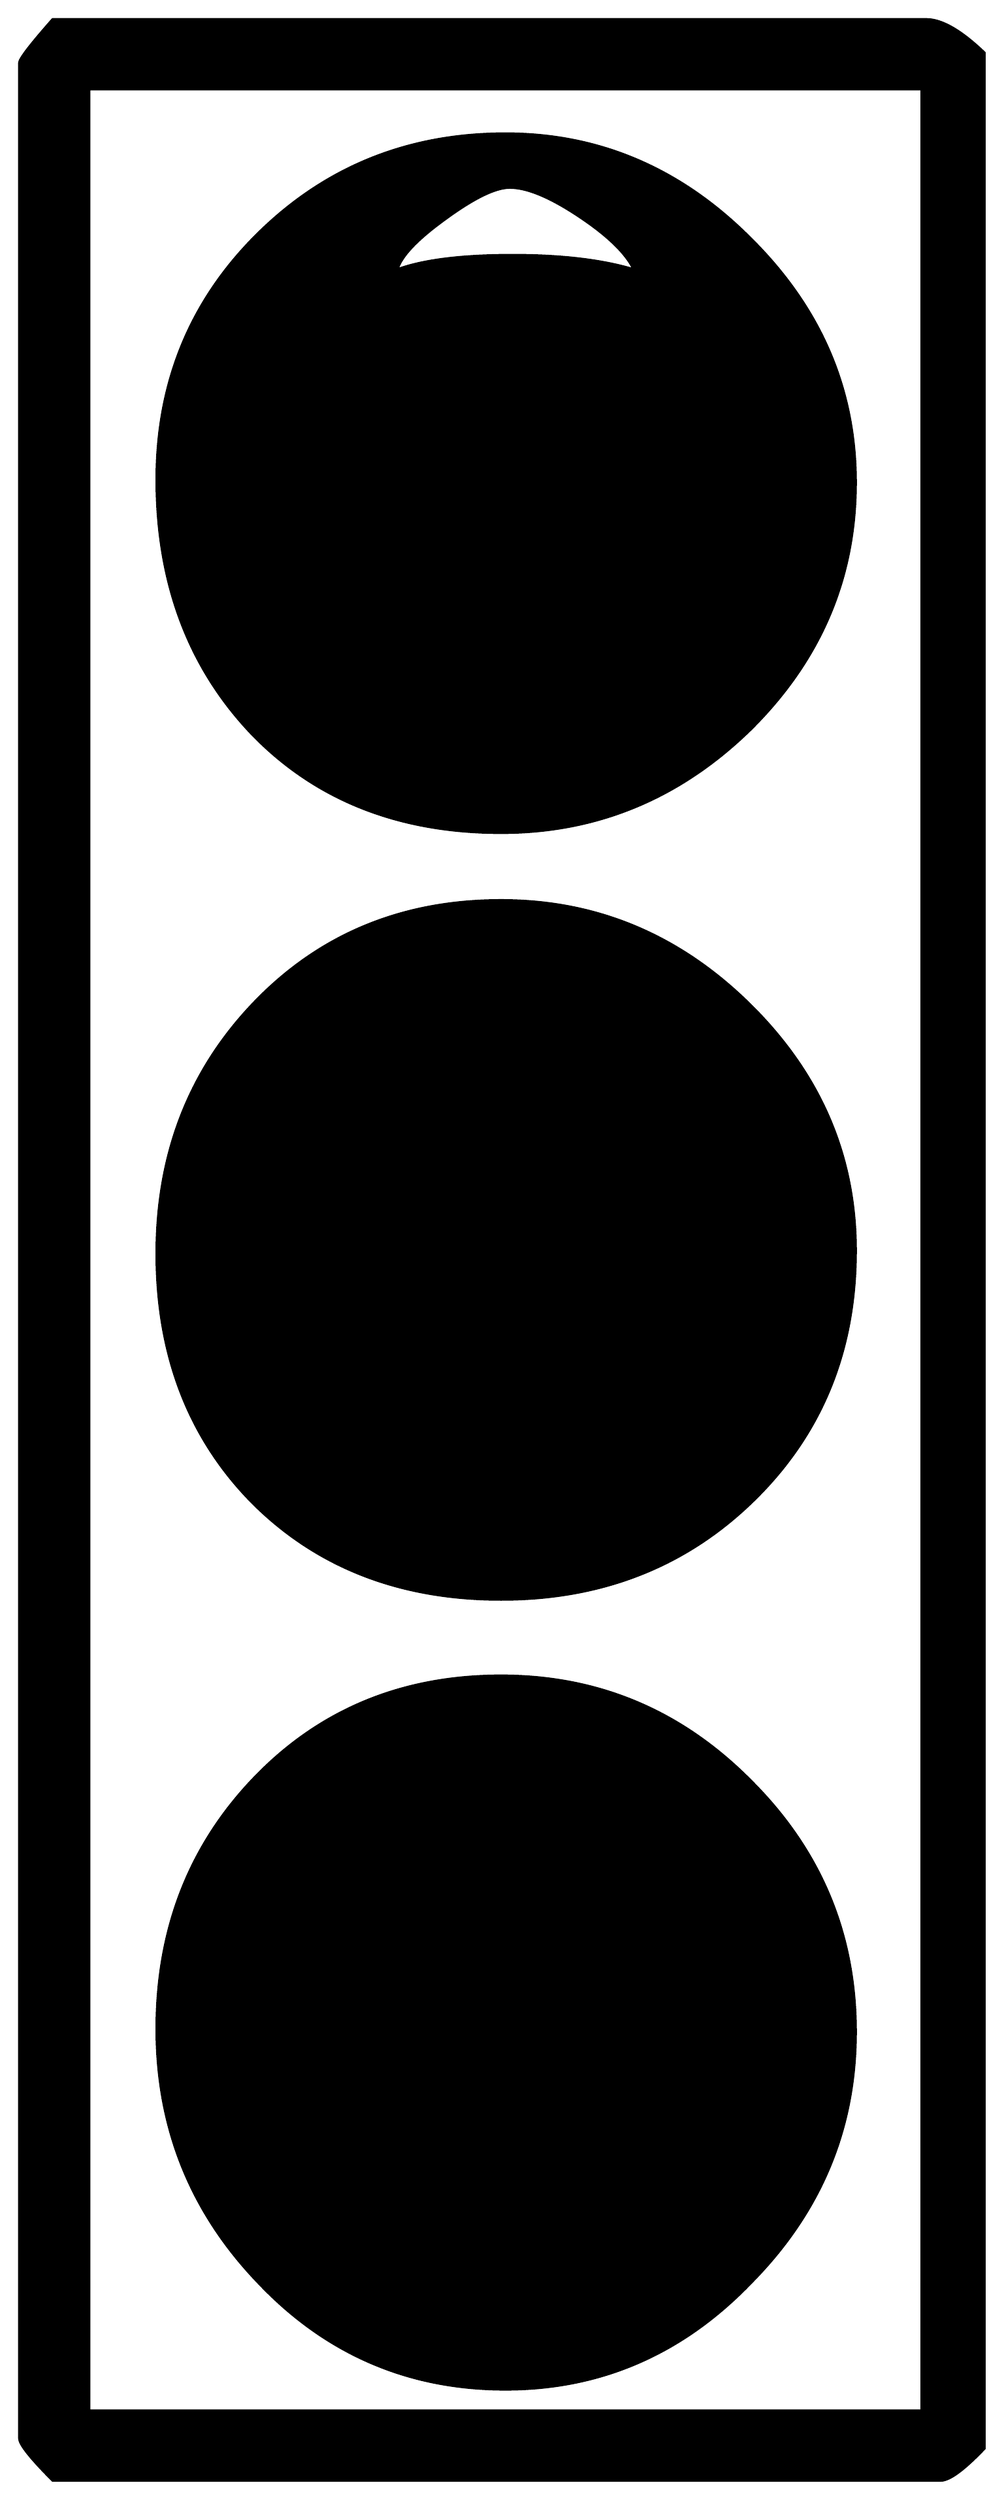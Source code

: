 


\begin{tikzpicture}[y=0.80pt, x=0.80pt, yscale=-1.0, xscale=1.0, inner sep=0pt, outer sep=0pt]
\begin{scope}[shift={(100.0,1716.0)},nonzero rule]
  \path[draw=.,fill=.,line width=1.600pt] (749.0,236.0) .. controls
    (735.0,250.667) and (725.0,258.0) .. (719.0,258.0) --
    (105.0,258.0) .. controls (89.667,242.667) and (82.0,233.0) ..
    (82.0,229.0) -- (82.0,-1413.0) .. controls (82.0,-1415.667)
    and (89.667,-1425.667) .. (105.0,-1443.0) -- (709.0,-1443.0) ..
    controls (719.667,-1443.0) and (733.0,-1435.333) ..
    (749.0,-1420.0) -- (749.0,236.0) -- cycle(706.0,210.0) --
    (706.0,-1395.0) -- (130.0,-1395.0) -- (130.0,210.0) --
    (706.0,210.0) -- cycle(660.0,-1123.0) .. controls
    (660.0,-1057.0) and (635.667,-1000.0) .. (587.0,-952.0) ..
    controls (538.333,-904.667) and (481.0,-881.0) .. (415.0,-881.0)
    .. controls (344.333,-881.0) and (287.0,-903.667) ..
    (243.0,-949.0) .. controls (199.0,-995.0) and
    (177.0,-1053.667) .. (177.0,-1125.0) .. controls
    (177.0,-1192.333) and (200.333,-1249.0) .. (247.0,-1295.0) ..
    controls (293.667,-1341.0) and (350.667,-1364.0) ..
    (418.0,-1364.0) .. controls (482.667,-1364.0) and
    (539.0,-1340.0) .. (587.0,-1292.0) .. controls
    (635.667,-1244.0) and (660.0,-1187.667) .. (660.0,-1123.0) --
    cycle(660.0,-592.0) .. controls (660.0,-522.667) and
    (636.333,-465.0) .. (589.0,-419.0) .. controls (542.333,-373.667)
    and (484.333,-351.0) .. (415.0,-351.0) .. controls
    (345.0,-351.0) and (287.667,-373.333) .. (243.0,-418.0) ..
    controls (199.0,-462.667) and (177.0,-520.0) .. (177.0,-590.0)
    .. controls (177.0,-658.667) and (199.333,-716.333) ..
    (244.0,-763.0) .. controls (289.333,-810.333) and (346.333,-834.0)
    .. (415.0,-834.0) .. controls (481.0,-834.0) and
    (538.333,-810.0) .. (587.0,-762.0) .. controls (635.667,-714.0)
    and (660.0,-657.333) .. (660.0,-592.0) -- cycle(660.0,-52.0)
    .. controls (660.0,14.667) and (636.0,72.333) .. (588.0,121.0)
    .. controls (540.667,170.333) and (484.0,195.0) .. (418.0,195.0)
    .. controls (350.667,195.0) and (293.667,170.333) .. (247.0,121.0)
    .. controls (200.333,72.333) and (177.0,14.0) .. (177.0,-54.0)
    .. controls (177.0,-122.667) and (199.333,-180.333) ..
    (244.0,-227.0) .. controls (289.333,-274.333) and (346.333,-298.0)
    .. (415.0,-298.0) .. controls (482.333,-298.0) and
    (540.0,-273.667) .. (588.0,-225.0) .. controls (636.0,-177.0)
    and (660.0,-119.333) .. (660.0,-52.0) -- cycle(507.0,-1270.0)
    .. controls (501.667,-1281.333) and (489.0,-1293.667) ..
    (469.0,-1307.0) .. controls (449.0,-1320.333) and
    (433.0,-1327.0) .. (421.0,-1327.0) .. controls
    (411.0,-1327.0) and (396.0,-1319.667) .. (376.0,-1305.0) ..
    controls (356.667,-1291.0) and (345.667,-1279.333) ..
    (343.0,-1270.0) .. controls (361.0,-1276.667) and
    (387.667,-1280.0) .. (423.0,-1280.0) .. controls
    (457.0,-1280.0) and (485.0,-1276.667) .. (507.0,-1270.0) --
    cycle;
\end{scope}

\end{tikzpicture}

